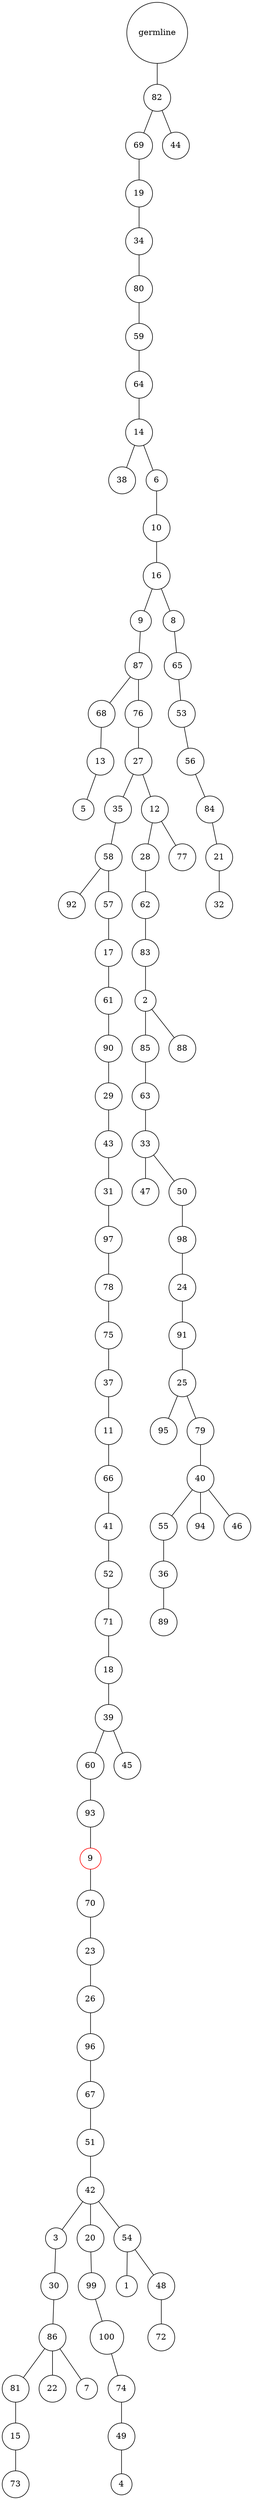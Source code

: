 graph {
	rankdir=UD;
	splines=line;
	node [shape=circle]
	"0x7fb6955ba2e0" [label="germline"];
	"0x7fb6955ba310" [label="82"];
	"0x7fb6955ba2e0" -- "0x7fb6955ba310" ;
	"0x7fb6955ba340" [label="69"];
	"0x7fb6955ba310" -- "0x7fb6955ba340" ;
	"0x7fb6955ba370" [label="19"];
	"0x7fb6955ba340" -- "0x7fb6955ba370" ;
	"0x7fb6955ba3a0" [label="34"];
	"0x7fb6955ba370" -- "0x7fb6955ba3a0" ;
	"0x7fb6955ba3d0" [label="80"];
	"0x7fb6955ba3a0" -- "0x7fb6955ba3d0" ;
	"0x7fb6955ba400" [label="59"];
	"0x7fb6955ba3d0" -- "0x7fb6955ba400" ;
	"0x7fb6955ba430" [label="64"];
	"0x7fb6955ba400" -- "0x7fb6955ba430" ;
	"0x7fb6955ba460" [label="14"];
	"0x7fb6955ba430" -- "0x7fb6955ba460" ;
	"0x7fb6955ba490" [label="38"];
	"0x7fb6955ba460" -- "0x7fb6955ba490" ;
	"0x7fb6955ba4c0" [label="6"];
	"0x7fb6955ba460" -- "0x7fb6955ba4c0" ;
	"0x7fb6955ba4f0" [label="10"];
	"0x7fb6955ba4c0" -- "0x7fb6955ba4f0" ;
	"0x7fb6955ba520" [label="16"];
	"0x7fb6955ba4f0" -- "0x7fb6955ba520" ;
	"0x7fb6955ba550" [label="9"];
	"0x7fb6955ba520" -- "0x7fb6955ba550" ;
	"0x7fb6955ba580" [label="87"];
	"0x7fb6955ba550" -- "0x7fb6955ba580" ;
	"0x7fb6955ba5b0" [label="68"];
	"0x7fb6955ba580" -- "0x7fb6955ba5b0" ;
	"0x7fb6955ba5e0" [label="13"];
	"0x7fb6955ba5b0" -- "0x7fb6955ba5e0" ;
	"0x7fb6955ba610" [label="5"];
	"0x7fb6955ba5e0" -- "0x7fb6955ba610" ;
	"0x7fb6955ba640" [label="76"];
	"0x7fb6955ba580" -- "0x7fb6955ba640" ;
	"0x7fb6955ba670" [label="27"];
	"0x7fb6955ba640" -- "0x7fb6955ba670" ;
	"0x7fb6955ba6a0" [label="35"];
	"0x7fb6955ba670" -- "0x7fb6955ba6a0" ;
	"0x7fb6955ba6d0" [label="58"];
	"0x7fb6955ba6a0" -- "0x7fb6955ba6d0" ;
	"0x7fb6955ba700" [label="92"];
	"0x7fb6955ba6d0" -- "0x7fb6955ba700" ;
	"0x7fb6955ba730" [label="57"];
	"0x7fb6955ba6d0" -- "0x7fb6955ba730" ;
	"0x7fb6955ba760" [label="17"];
	"0x7fb6955ba730" -- "0x7fb6955ba760" ;
	"0x7fb6955ba790" [label="61"];
	"0x7fb6955ba760" -- "0x7fb6955ba790" ;
	"0x7fb6955ba7c0" [label="90"];
	"0x7fb6955ba790" -- "0x7fb6955ba7c0" ;
	"0x7fb6955ba7f0" [label="29"];
	"0x7fb6955ba7c0" -- "0x7fb6955ba7f0" ;
	"0x7fb6955ba820" [label="43"];
	"0x7fb6955ba7f0" -- "0x7fb6955ba820" ;
	"0x7fb6955ba850" [label="31"];
	"0x7fb6955ba820" -- "0x7fb6955ba850" ;
	"0x7fb6955ba880" [label="97"];
	"0x7fb6955ba850" -- "0x7fb6955ba880" ;
	"0x7fb6955ba8b0" [label="78"];
	"0x7fb6955ba880" -- "0x7fb6955ba8b0" ;
	"0x7fb6955ba8e0" [label="75"];
	"0x7fb6955ba8b0" -- "0x7fb6955ba8e0" ;
	"0x7fb6955ba910" [label="37"];
	"0x7fb6955ba8e0" -- "0x7fb6955ba910" ;
	"0x7fb6955ba940" [label="11"];
	"0x7fb6955ba910" -- "0x7fb6955ba940" ;
	"0x7fb6955ba970" [label="66"];
	"0x7fb6955ba940" -- "0x7fb6955ba970" ;
	"0x7fb6955ba9a0" [label="41"];
	"0x7fb6955ba970" -- "0x7fb6955ba9a0" ;
	"0x7fb6955ba9d0" [label="52"];
	"0x7fb6955ba9a0" -- "0x7fb6955ba9d0" ;
	"0x7fb6955baa00" [label="71"];
	"0x7fb6955ba9d0" -- "0x7fb6955baa00" ;
	"0x7fb6955baa30" [label="18"];
	"0x7fb6955baa00" -- "0x7fb6955baa30" ;
	"0x7fb6955baa60" [label="39"];
	"0x7fb6955baa30" -- "0x7fb6955baa60" ;
	"0x7fb6955baa90" [label="60"];
	"0x7fb6955baa60" -- "0x7fb6955baa90" ;
	"0x7fb6955baac0" [label="93"];
	"0x7fb6955baa90" -- "0x7fb6955baac0" ;
	"0x7fb6955baaf0" [label="9",color="red"];
	"0x7fb6955baac0" -- "0x7fb6955baaf0" ;
	"0x7fb6955bab20" [label="70"];
	"0x7fb6955baaf0" -- "0x7fb6955bab20" ;
	"0x7fb6955bab50" [label="23"];
	"0x7fb6955bab20" -- "0x7fb6955bab50" ;
	"0x7fb6955bab80" [label="26"];
	"0x7fb6955bab50" -- "0x7fb6955bab80" ;
	"0x7fb6955babb0" [label="96"];
	"0x7fb6955bab80" -- "0x7fb6955babb0" ;
	"0x7fb6955babe0" [label="67"];
	"0x7fb6955babb0" -- "0x7fb6955babe0" ;
	"0x7fb6955bac10" [label="51"];
	"0x7fb6955babe0" -- "0x7fb6955bac10" ;
	"0x7fb6955bac40" [label="42"];
	"0x7fb6955bac10" -- "0x7fb6955bac40" ;
	"0x7fb6955bac70" [label="3"];
	"0x7fb6955bac40" -- "0x7fb6955bac70" ;
	"0x7fb6955baca0" [label="30"];
	"0x7fb6955bac70" -- "0x7fb6955baca0" ;
	"0x7fb6955bacd0" [label="86"];
	"0x7fb6955baca0" -- "0x7fb6955bacd0" ;
	"0x7fb6955bad00" [label="81"];
	"0x7fb6955bacd0" -- "0x7fb6955bad00" ;
	"0x7fb6955bad30" [label="15"];
	"0x7fb6955bad00" -- "0x7fb6955bad30" ;
	"0x7fb6955bad60" [label="73"];
	"0x7fb6955bad30" -- "0x7fb6955bad60" ;
	"0x7fb6955bad90" [label="22"];
	"0x7fb6955bacd0" -- "0x7fb6955bad90" ;
	"0x7fb6955badc0" [label="7"];
	"0x7fb6955bacd0" -- "0x7fb6955badc0" ;
	"0x7fb6955badf0" [label="20"];
	"0x7fb6955bac40" -- "0x7fb6955badf0" ;
	"0x7fb6955bae20" [label="99"];
	"0x7fb6955badf0" -- "0x7fb6955bae20" ;
	"0x7fb6955bae50" [label="100"];
	"0x7fb6955bae20" -- "0x7fb6955bae50" ;
	"0x7fb6955bae80" [label="74"];
	"0x7fb6955bae50" -- "0x7fb6955bae80" ;
	"0x7fb6955baeb0" [label="49"];
	"0x7fb6955bae80" -- "0x7fb6955baeb0" ;
	"0x7fb6955baee0" [label="4"];
	"0x7fb6955baeb0" -- "0x7fb6955baee0" ;
	"0x7fb6955baf10" [label="54"];
	"0x7fb6955bac40" -- "0x7fb6955baf10" ;
	"0x7fb6955baf40" [label="1"];
	"0x7fb6955baf10" -- "0x7fb6955baf40" ;
	"0x7fb6955baf70" [label="48"];
	"0x7fb6955baf10" -- "0x7fb6955baf70" ;
	"0x7fb6955bafa0" [label="72"];
	"0x7fb6955baf70" -- "0x7fb6955bafa0" ;
	"0x7fb6955bafd0" [label="45"];
	"0x7fb6955baa60" -- "0x7fb6955bafd0" ;
	"0x7fb695543040" [label="12"];
	"0x7fb6955ba670" -- "0x7fb695543040" ;
	"0x7fb695543070" [label="28"];
	"0x7fb695543040" -- "0x7fb695543070" ;
	"0x7fb6955430a0" [label="62"];
	"0x7fb695543070" -- "0x7fb6955430a0" ;
	"0x7fb6955430d0" [label="83"];
	"0x7fb6955430a0" -- "0x7fb6955430d0" ;
	"0x7fb695543100" [label="2"];
	"0x7fb6955430d0" -- "0x7fb695543100" ;
	"0x7fb695543130" [label="85"];
	"0x7fb695543100" -- "0x7fb695543130" ;
	"0x7fb695543160" [label="63"];
	"0x7fb695543130" -- "0x7fb695543160" ;
	"0x7fb695543190" [label="33"];
	"0x7fb695543160" -- "0x7fb695543190" ;
	"0x7fb6955431c0" [label="47"];
	"0x7fb695543190" -- "0x7fb6955431c0" ;
	"0x7fb6955431f0" [label="50"];
	"0x7fb695543190" -- "0x7fb6955431f0" ;
	"0x7fb695543220" [label="98"];
	"0x7fb6955431f0" -- "0x7fb695543220" ;
	"0x7fb695543250" [label="24"];
	"0x7fb695543220" -- "0x7fb695543250" ;
	"0x7fb695543280" [label="91"];
	"0x7fb695543250" -- "0x7fb695543280" ;
	"0x7fb6955432b0" [label="25"];
	"0x7fb695543280" -- "0x7fb6955432b0" ;
	"0x7fb6955432e0" [label="95"];
	"0x7fb6955432b0" -- "0x7fb6955432e0" ;
	"0x7fb695543310" [label="79"];
	"0x7fb6955432b0" -- "0x7fb695543310" ;
	"0x7fb695543340" [label="40"];
	"0x7fb695543310" -- "0x7fb695543340" ;
	"0x7fb695543370" [label="55"];
	"0x7fb695543340" -- "0x7fb695543370" ;
	"0x7fb6955433a0" [label="36"];
	"0x7fb695543370" -- "0x7fb6955433a0" ;
	"0x7fb6955433d0" [label="89"];
	"0x7fb6955433a0" -- "0x7fb6955433d0" ;
	"0x7fb695543400" [label="94"];
	"0x7fb695543340" -- "0x7fb695543400" ;
	"0x7fb695543430" [label="46"];
	"0x7fb695543340" -- "0x7fb695543430" ;
	"0x7fb695543460" [label="88"];
	"0x7fb695543100" -- "0x7fb695543460" ;
	"0x7fb695543490" [label="77"];
	"0x7fb695543040" -- "0x7fb695543490" ;
	"0x7fb6955434c0" [label="8"];
	"0x7fb6955ba520" -- "0x7fb6955434c0" ;
	"0x7fb6955434f0" [label="65"];
	"0x7fb6955434c0" -- "0x7fb6955434f0" ;
	"0x7fb695543520" [label="53"];
	"0x7fb6955434f0" -- "0x7fb695543520" ;
	"0x7fb695543550" [label="56"];
	"0x7fb695543520" -- "0x7fb695543550" ;
	"0x7fb695543580" [label="84"];
	"0x7fb695543550" -- "0x7fb695543580" ;
	"0x7fb6955435b0" [label="21"];
	"0x7fb695543580" -- "0x7fb6955435b0" ;
	"0x7fb6955435e0" [label="32"];
	"0x7fb6955435b0" -- "0x7fb6955435e0" ;
	"0x7fb695543610" [label="44"];
	"0x7fb6955ba310" -- "0x7fb695543610" ;
}
